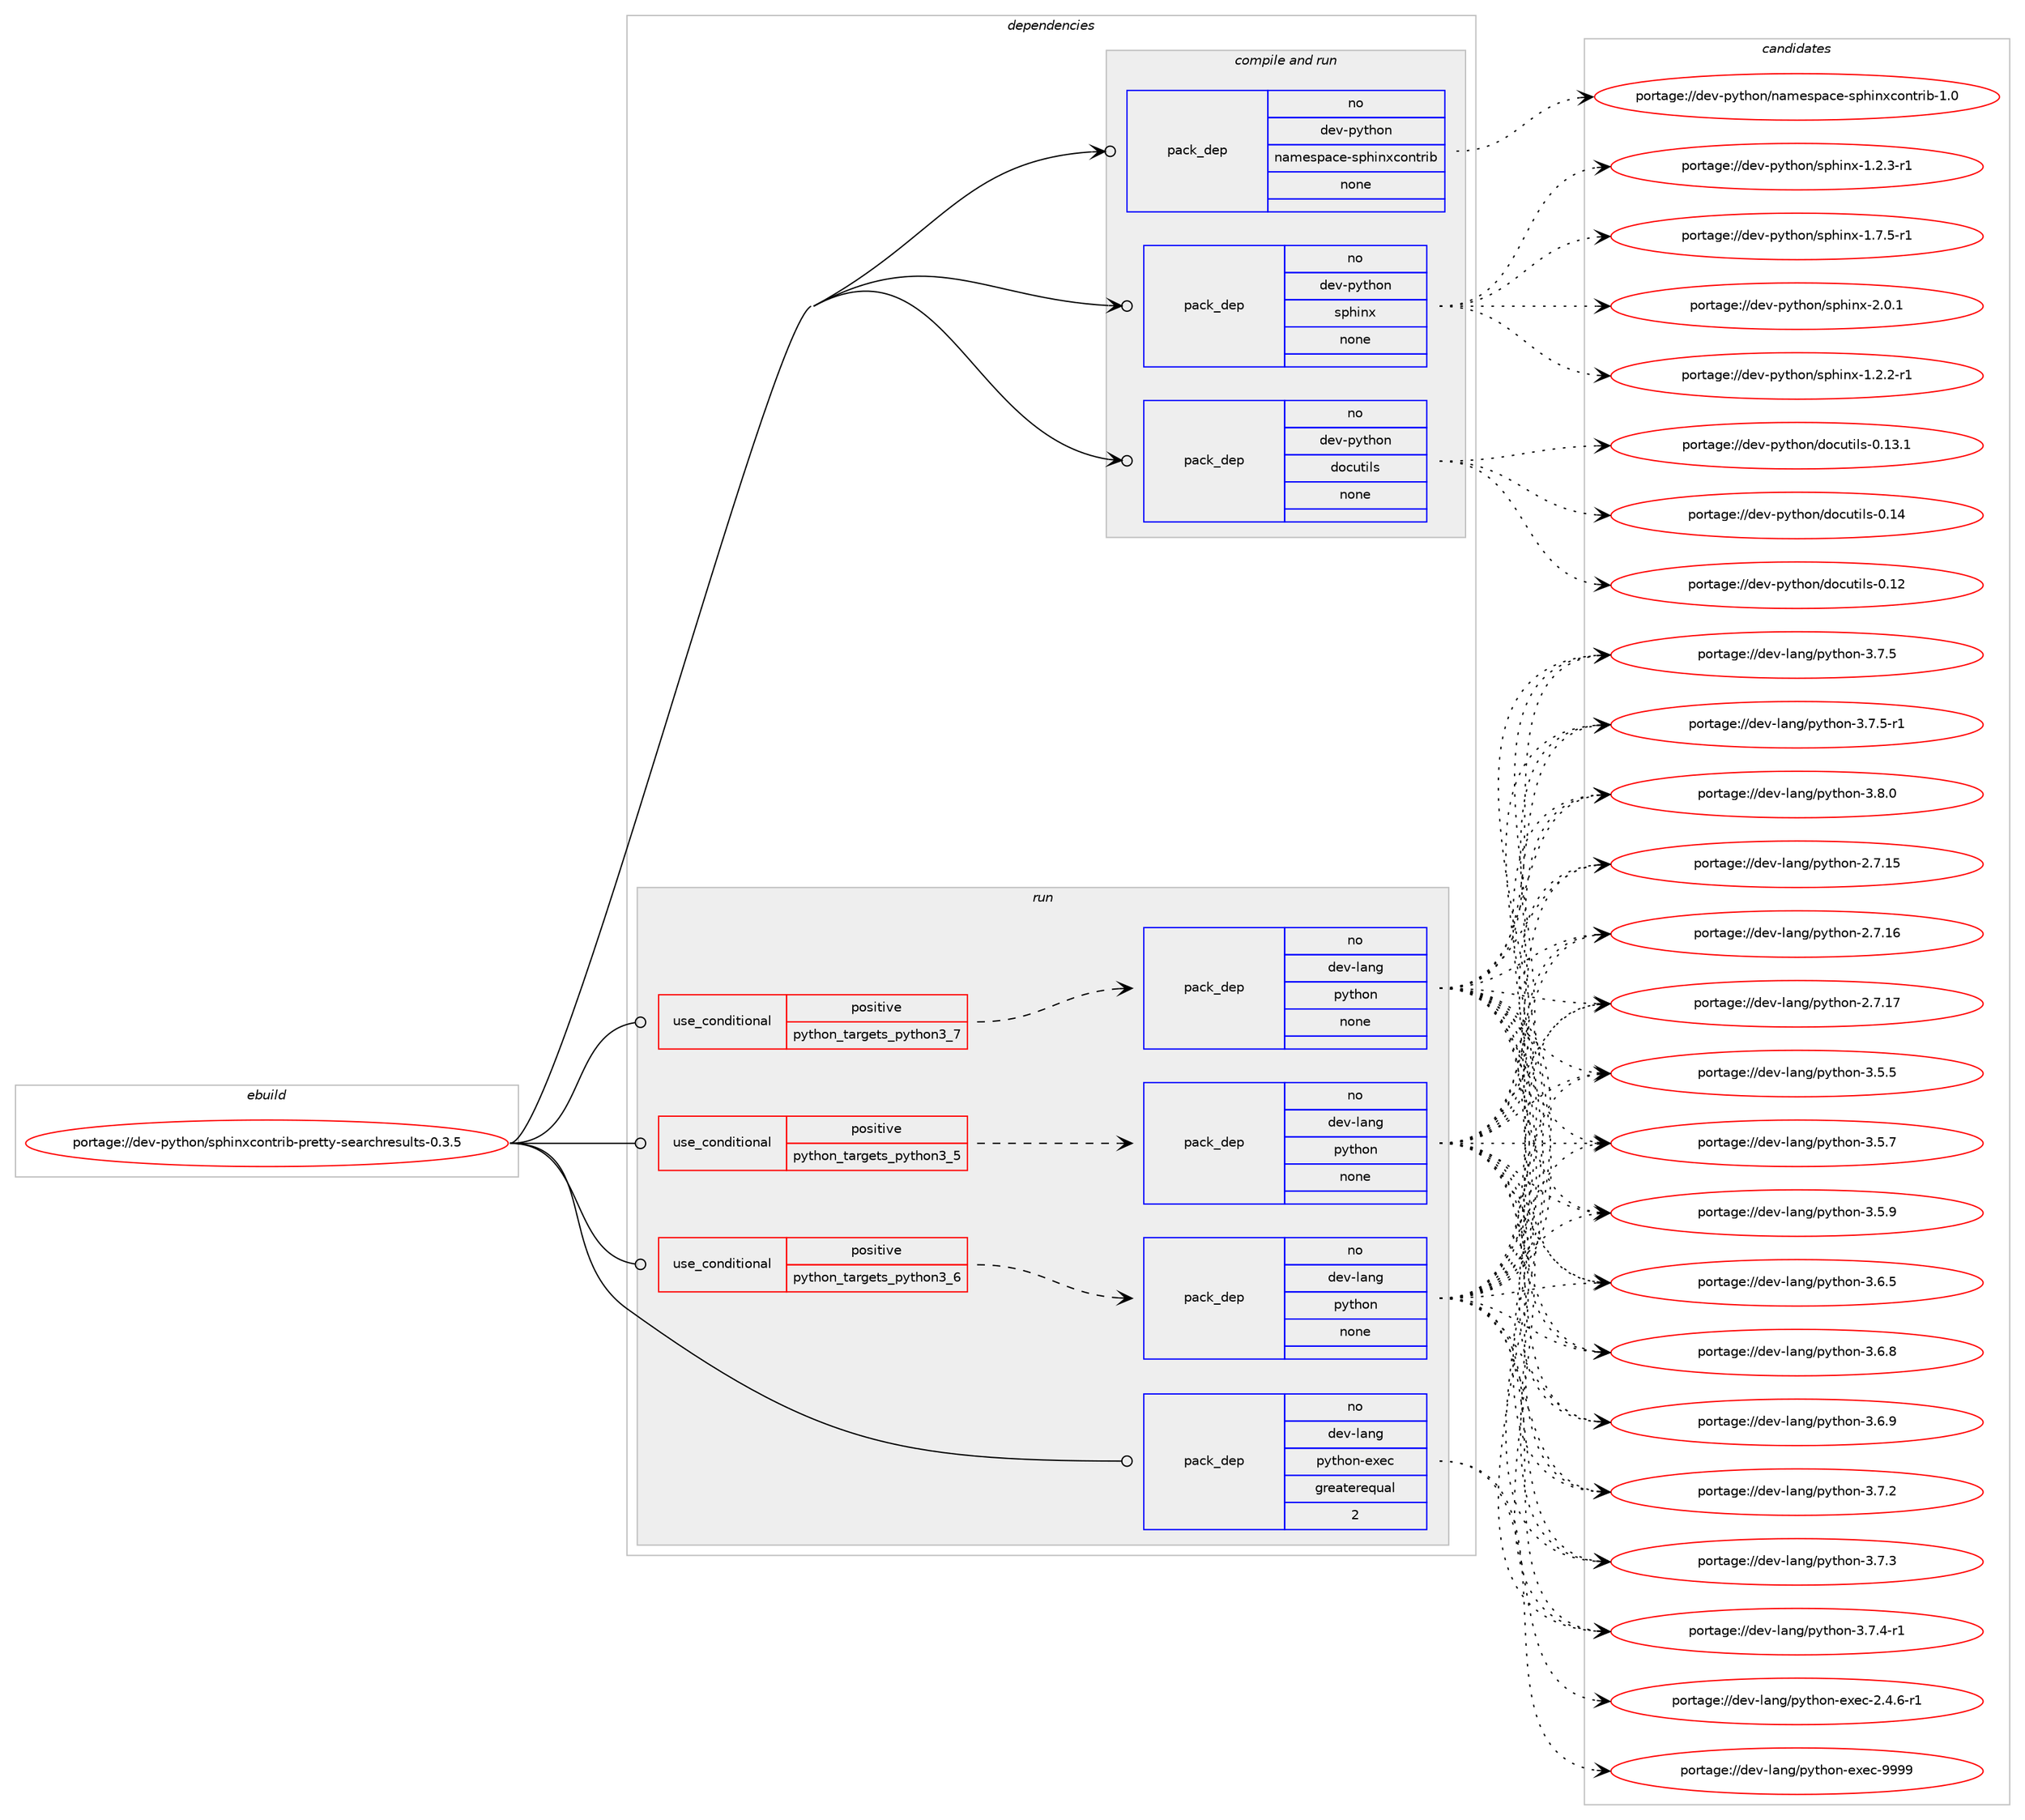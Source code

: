 digraph prolog {

# *************
# Graph options
# *************

newrank=true;
concentrate=true;
compound=true;
graph [rankdir=LR,fontname=Helvetica,fontsize=10,ranksep=1.5];#, ranksep=2.5, nodesep=0.2];
edge  [arrowhead=vee];
node  [fontname=Helvetica,fontsize=10];

# **********
# The ebuild
# **********

subgraph cluster_leftcol {
color=gray;
rank=same;
label=<<i>ebuild</i>>;
id [label="portage://dev-python/sphinxcontrib-pretty-searchresults-0.3.5", color=red, width=4, href="../dev-python/sphinxcontrib-pretty-searchresults-0.3.5.svg"];
}

# ****************
# The dependencies
# ****************

subgraph cluster_midcol {
color=gray;
label=<<i>dependencies</i>>;
subgraph cluster_compile {
fillcolor="#eeeeee";
style=filled;
label=<<i>compile</i>>;
}
subgraph cluster_compileandrun {
fillcolor="#eeeeee";
style=filled;
label=<<i>compile and run</i>>;
subgraph pack131013 {
dependency173497 [label=<<TABLE BORDER="0" CELLBORDER="1" CELLSPACING="0" CELLPADDING="4" WIDTH="220"><TR><TD ROWSPAN="6" CELLPADDING="30">pack_dep</TD></TR><TR><TD WIDTH="110">no</TD></TR><TR><TD>dev-python</TD></TR><TR><TD>docutils</TD></TR><TR><TD>none</TD></TR><TR><TD></TD></TR></TABLE>>, shape=none, color=blue];
}
id:e -> dependency173497:w [weight=20,style="solid",arrowhead="odotvee"];
subgraph pack131014 {
dependency173498 [label=<<TABLE BORDER="0" CELLBORDER="1" CELLSPACING="0" CELLPADDING="4" WIDTH="220"><TR><TD ROWSPAN="6" CELLPADDING="30">pack_dep</TD></TR><TR><TD WIDTH="110">no</TD></TR><TR><TD>dev-python</TD></TR><TR><TD>namespace-sphinxcontrib</TD></TR><TR><TD>none</TD></TR><TR><TD></TD></TR></TABLE>>, shape=none, color=blue];
}
id:e -> dependency173498:w [weight=20,style="solid",arrowhead="odotvee"];
subgraph pack131015 {
dependency173499 [label=<<TABLE BORDER="0" CELLBORDER="1" CELLSPACING="0" CELLPADDING="4" WIDTH="220"><TR><TD ROWSPAN="6" CELLPADDING="30">pack_dep</TD></TR><TR><TD WIDTH="110">no</TD></TR><TR><TD>dev-python</TD></TR><TR><TD>sphinx</TD></TR><TR><TD>none</TD></TR><TR><TD></TD></TR></TABLE>>, shape=none, color=blue];
}
id:e -> dependency173499:w [weight=20,style="solid",arrowhead="odotvee"];
}
subgraph cluster_run {
fillcolor="#eeeeee";
style=filled;
label=<<i>run</i>>;
subgraph cond39083 {
dependency173500 [label=<<TABLE BORDER="0" CELLBORDER="1" CELLSPACING="0" CELLPADDING="4"><TR><TD ROWSPAN="3" CELLPADDING="10">use_conditional</TD></TR><TR><TD>positive</TD></TR><TR><TD>python_targets_python3_5</TD></TR></TABLE>>, shape=none, color=red];
subgraph pack131016 {
dependency173501 [label=<<TABLE BORDER="0" CELLBORDER="1" CELLSPACING="0" CELLPADDING="4" WIDTH="220"><TR><TD ROWSPAN="6" CELLPADDING="30">pack_dep</TD></TR><TR><TD WIDTH="110">no</TD></TR><TR><TD>dev-lang</TD></TR><TR><TD>python</TD></TR><TR><TD>none</TD></TR><TR><TD></TD></TR></TABLE>>, shape=none, color=blue];
}
dependency173500:e -> dependency173501:w [weight=20,style="dashed",arrowhead="vee"];
}
id:e -> dependency173500:w [weight=20,style="solid",arrowhead="odot"];
subgraph cond39084 {
dependency173502 [label=<<TABLE BORDER="0" CELLBORDER="1" CELLSPACING="0" CELLPADDING="4"><TR><TD ROWSPAN="3" CELLPADDING="10">use_conditional</TD></TR><TR><TD>positive</TD></TR><TR><TD>python_targets_python3_6</TD></TR></TABLE>>, shape=none, color=red];
subgraph pack131017 {
dependency173503 [label=<<TABLE BORDER="0" CELLBORDER="1" CELLSPACING="0" CELLPADDING="4" WIDTH="220"><TR><TD ROWSPAN="6" CELLPADDING="30">pack_dep</TD></TR><TR><TD WIDTH="110">no</TD></TR><TR><TD>dev-lang</TD></TR><TR><TD>python</TD></TR><TR><TD>none</TD></TR><TR><TD></TD></TR></TABLE>>, shape=none, color=blue];
}
dependency173502:e -> dependency173503:w [weight=20,style="dashed",arrowhead="vee"];
}
id:e -> dependency173502:w [weight=20,style="solid",arrowhead="odot"];
subgraph cond39085 {
dependency173504 [label=<<TABLE BORDER="0" CELLBORDER="1" CELLSPACING="0" CELLPADDING="4"><TR><TD ROWSPAN="3" CELLPADDING="10">use_conditional</TD></TR><TR><TD>positive</TD></TR><TR><TD>python_targets_python3_7</TD></TR></TABLE>>, shape=none, color=red];
subgraph pack131018 {
dependency173505 [label=<<TABLE BORDER="0" CELLBORDER="1" CELLSPACING="0" CELLPADDING="4" WIDTH="220"><TR><TD ROWSPAN="6" CELLPADDING="30">pack_dep</TD></TR><TR><TD WIDTH="110">no</TD></TR><TR><TD>dev-lang</TD></TR><TR><TD>python</TD></TR><TR><TD>none</TD></TR><TR><TD></TD></TR></TABLE>>, shape=none, color=blue];
}
dependency173504:e -> dependency173505:w [weight=20,style="dashed",arrowhead="vee"];
}
id:e -> dependency173504:w [weight=20,style="solid",arrowhead="odot"];
subgraph pack131019 {
dependency173506 [label=<<TABLE BORDER="0" CELLBORDER="1" CELLSPACING="0" CELLPADDING="4" WIDTH="220"><TR><TD ROWSPAN="6" CELLPADDING="30">pack_dep</TD></TR><TR><TD WIDTH="110">no</TD></TR><TR><TD>dev-lang</TD></TR><TR><TD>python-exec</TD></TR><TR><TD>greaterequal</TD></TR><TR><TD>2</TD></TR></TABLE>>, shape=none, color=blue];
}
id:e -> dependency173506:w [weight=20,style="solid",arrowhead="odot"];
}
}

# **************
# The candidates
# **************

subgraph cluster_choices {
rank=same;
color=gray;
label=<<i>candidates</i>>;

subgraph choice131013 {
color=black;
nodesep=1;
choiceportage1001011184511212111610411111047100111991171161051081154548464950 [label="portage://dev-python/docutils-0.12", color=red, width=4,href="../dev-python/docutils-0.12.svg"];
choiceportage10010111845112121116104111110471001119911711610510811545484649514649 [label="portage://dev-python/docutils-0.13.1", color=red, width=4,href="../dev-python/docutils-0.13.1.svg"];
choiceportage1001011184511212111610411111047100111991171161051081154548464952 [label="portage://dev-python/docutils-0.14", color=red, width=4,href="../dev-python/docutils-0.14.svg"];
dependency173497:e -> choiceportage1001011184511212111610411111047100111991171161051081154548464950:w [style=dotted,weight="100"];
dependency173497:e -> choiceportage10010111845112121116104111110471001119911711610510811545484649514649:w [style=dotted,weight="100"];
dependency173497:e -> choiceportage1001011184511212111610411111047100111991171161051081154548464952:w [style=dotted,weight="100"];
}
subgraph choice131014 {
color=black;
nodesep=1;
choiceportage100101118451121211161041111104711097109101115112979910145115112104105110120991111101161141059845494648 [label="portage://dev-python/namespace-sphinxcontrib-1.0", color=red, width=4,href="../dev-python/namespace-sphinxcontrib-1.0.svg"];
dependency173498:e -> choiceportage100101118451121211161041111104711097109101115112979910145115112104105110120991111101161141059845494648:w [style=dotted,weight="100"];
}
subgraph choice131015 {
color=black;
nodesep=1;
choiceportage10010111845112121116104111110471151121041051101204549465046504511449 [label="portage://dev-python/sphinx-1.2.2-r1", color=red, width=4,href="../dev-python/sphinx-1.2.2-r1.svg"];
choiceportage10010111845112121116104111110471151121041051101204549465046514511449 [label="portage://dev-python/sphinx-1.2.3-r1", color=red, width=4,href="../dev-python/sphinx-1.2.3-r1.svg"];
choiceportage10010111845112121116104111110471151121041051101204549465546534511449 [label="portage://dev-python/sphinx-1.7.5-r1", color=red, width=4,href="../dev-python/sphinx-1.7.5-r1.svg"];
choiceportage1001011184511212111610411111047115112104105110120455046484649 [label="portage://dev-python/sphinx-2.0.1", color=red, width=4,href="../dev-python/sphinx-2.0.1.svg"];
dependency173499:e -> choiceportage10010111845112121116104111110471151121041051101204549465046504511449:w [style=dotted,weight="100"];
dependency173499:e -> choiceportage10010111845112121116104111110471151121041051101204549465046514511449:w [style=dotted,weight="100"];
dependency173499:e -> choiceportage10010111845112121116104111110471151121041051101204549465546534511449:w [style=dotted,weight="100"];
dependency173499:e -> choiceportage1001011184511212111610411111047115112104105110120455046484649:w [style=dotted,weight="100"];
}
subgraph choice131016 {
color=black;
nodesep=1;
choiceportage10010111845108971101034711212111610411111045504655464953 [label="portage://dev-lang/python-2.7.15", color=red, width=4,href="../dev-lang/python-2.7.15.svg"];
choiceportage10010111845108971101034711212111610411111045504655464954 [label="portage://dev-lang/python-2.7.16", color=red, width=4,href="../dev-lang/python-2.7.16.svg"];
choiceportage10010111845108971101034711212111610411111045504655464955 [label="portage://dev-lang/python-2.7.17", color=red, width=4,href="../dev-lang/python-2.7.17.svg"];
choiceportage100101118451089711010347112121116104111110455146534653 [label="portage://dev-lang/python-3.5.5", color=red, width=4,href="../dev-lang/python-3.5.5.svg"];
choiceportage100101118451089711010347112121116104111110455146534655 [label="portage://dev-lang/python-3.5.7", color=red, width=4,href="../dev-lang/python-3.5.7.svg"];
choiceportage100101118451089711010347112121116104111110455146534657 [label="portage://dev-lang/python-3.5.9", color=red, width=4,href="../dev-lang/python-3.5.9.svg"];
choiceportage100101118451089711010347112121116104111110455146544653 [label="portage://dev-lang/python-3.6.5", color=red, width=4,href="../dev-lang/python-3.6.5.svg"];
choiceportage100101118451089711010347112121116104111110455146544656 [label="portage://dev-lang/python-3.6.8", color=red, width=4,href="../dev-lang/python-3.6.8.svg"];
choiceportage100101118451089711010347112121116104111110455146544657 [label="portage://dev-lang/python-3.6.9", color=red, width=4,href="../dev-lang/python-3.6.9.svg"];
choiceportage100101118451089711010347112121116104111110455146554650 [label="portage://dev-lang/python-3.7.2", color=red, width=4,href="../dev-lang/python-3.7.2.svg"];
choiceportage100101118451089711010347112121116104111110455146554651 [label="portage://dev-lang/python-3.7.3", color=red, width=4,href="../dev-lang/python-3.7.3.svg"];
choiceportage1001011184510897110103471121211161041111104551465546524511449 [label="portage://dev-lang/python-3.7.4-r1", color=red, width=4,href="../dev-lang/python-3.7.4-r1.svg"];
choiceportage100101118451089711010347112121116104111110455146554653 [label="portage://dev-lang/python-3.7.5", color=red, width=4,href="../dev-lang/python-3.7.5.svg"];
choiceportage1001011184510897110103471121211161041111104551465546534511449 [label="portage://dev-lang/python-3.7.5-r1", color=red, width=4,href="../dev-lang/python-3.7.5-r1.svg"];
choiceportage100101118451089711010347112121116104111110455146564648 [label="portage://dev-lang/python-3.8.0", color=red, width=4,href="../dev-lang/python-3.8.0.svg"];
dependency173501:e -> choiceportage10010111845108971101034711212111610411111045504655464953:w [style=dotted,weight="100"];
dependency173501:e -> choiceportage10010111845108971101034711212111610411111045504655464954:w [style=dotted,weight="100"];
dependency173501:e -> choiceportage10010111845108971101034711212111610411111045504655464955:w [style=dotted,weight="100"];
dependency173501:e -> choiceportage100101118451089711010347112121116104111110455146534653:w [style=dotted,weight="100"];
dependency173501:e -> choiceportage100101118451089711010347112121116104111110455146534655:w [style=dotted,weight="100"];
dependency173501:e -> choiceportage100101118451089711010347112121116104111110455146534657:w [style=dotted,weight="100"];
dependency173501:e -> choiceportage100101118451089711010347112121116104111110455146544653:w [style=dotted,weight="100"];
dependency173501:e -> choiceportage100101118451089711010347112121116104111110455146544656:w [style=dotted,weight="100"];
dependency173501:e -> choiceportage100101118451089711010347112121116104111110455146544657:w [style=dotted,weight="100"];
dependency173501:e -> choiceportage100101118451089711010347112121116104111110455146554650:w [style=dotted,weight="100"];
dependency173501:e -> choiceportage100101118451089711010347112121116104111110455146554651:w [style=dotted,weight="100"];
dependency173501:e -> choiceportage1001011184510897110103471121211161041111104551465546524511449:w [style=dotted,weight="100"];
dependency173501:e -> choiceportage100101118451089711010347112121116104111110455146554653:w [style=dotted,weight="100"];
dependency173501:e -> choiceportage1001011184510897110103471121211161041111104551465546534511449:w [style=dotted,weight="100"];
dependency173501:e -> choiceportage100101118451089711010347112121116104111110455146564648:w [style=dotted,weight="100"];
}
subgraph choice131017 {
color=black;
nodesep=1;
choiceportage10010111845108971101034711212111610411111045504655464953 [label="portage://dev-lang/python-2.7.15", color=red, width=4,href="../dev-lang/python-2.7.15.svg"];
choiceportage10010111845108971101034711212111610411111045504655464954 [label="portage://dev-lang/python-2.7.16", color=red, width=4,href="../dev-lang/python-2.7.16.svg"];
choiceportage10010111845108971101034711212111610411111045504655464955 [label="portage://dev-lang/python-2.7.17", color=red, width=4,href="../dev-lang/python-2.7.17.svg"];
choiceportage100101118451089711010347112121116104111110455146534653 [label="portage://dev-lang/python-3.5.5", color=red, width=4,href="../dev-lang/python-3.5.5.svg"];
choiceportage100101118451089711010347112121116104111110455146534655 [label="portage://dev-lang/python-3.5.7", color=red, width=4,href="../dev-lang/python-3.5.7.svg"];
choiceportage100101118451089711010347112121116104111110455146534657 [label="portage://dev-lang/python-3.5.9", color=red, width=4,href="../dev-lang/python-3.5.9.svg"];
choiceportage100101118451089711010347112121116104111110455146544653 [label="portage://dev-lang/python-3.6.5", color=red, width=4,href="../dev-lang/python-3.6.5.svg"];
choiceportage100101118451089711010347112121116104111110455146544656 [label="portage://dev-lang/python-3.6.8", color=red, width=4,href="../dev-lang/python-3.6.8.svg"];
choiceportage100101118451089711010347112121116104111110455146544657 [label="portage://dev-lang/python-3.6.9", color=red, width=4,href="../dev-lang/python-3.6.9.svg"];
choiceportage100101118451089711010347112121116104111110455146554650 [label="portage://dev-lang/python-3.7.2", color=red, width=4,href="../dev-lang/python-3.7.2.svg"];
choiceportage100101118451089711010347112121116104111110455146554651 [label="portage://dev-lang/python-3.7.3", color=red, width=4,href="../dev-lang/python-3.7.3.svg"];
choiceportage1001011184510897110103471121211161041111104551465546524511449 [label="portage://dev-lang/python-3.7.4-r1", color=red, width=4,href="../dev-lang/python-3.7.4-r1.svg"];
choiceportage100101118451089711010347112121116104111110455146554653 [label="portage://dev-lang/python-3.7.5", color=red, width=4,href="../dev-lang/python-3.7.5.svg"];
choiceportage1001011184510897110103471121211161041111104551465546534511449 [label="portage://dev-lang/python-3.7.5-r1", color=red, width=4,href="../dev-lang/python-3.7.5-r1.svg"];
choiceportage100101118451089711010347112121116104111110455146564648 [label="portage://dev-lang/python-3.8.0", color=red, width=4,href="../dev-lang/python-3.8.0.svg"];
dependency173503:e -> choiceportage10010111845108971101034711212111610411111045504655464953:w [style=dotted,weight="100"];
dependency173503:e -> choiceportage10010111845108971101034711212111610411111045504655464954:w [style=dotted,weight="100"];
dependency173503:e -> choiceportage10010111845108971101034711212111610411111045504655464955:w [style=dotted,weight="100"];
dependency173503:e -> choiceportage100101118451089711010347112121116104111110455146534653:w [style=dotted,weight="100"];
dependency173503:e -> choiceportage100101118451089711010347112121116104111110455146534655:w [style=dotted,weight="100"];
dependency173503:e -> choiceportage100101118451089711010347112121116104111110455146534657:w [style=dotted,weight="100"];
dependency173503:e -> choiceportage100101118451089711010347112121116104111110455146544653:w [style=dotted,weight="100"];
dependency173503:e -> choiceportage100101118451089711010347112121116104111110455146544656:w [style=dotted,weight="100"];
dependency173503:e -> choiceportage100101118451089711010347112121116104111110455146544657:w [style=dotted,weight="100"];
dependency173503:e -> choiceportage100101118451089711010347112121116104111110455146554650:w [style=dotted,weight="100"];
dependency173503:e -> choiceportage100101118451089711010347112121116104111110455146554651:w [style=dotted,weight="100"];
dependency173503:e -> choiceportage1001011184510897110103471121211161041111104551465546524511449:w [style=dotted,weight="100"];
dependency173503:e -> choiceportage100101118451089711010347112121116104111110455146554653:w [style=dotted,weight="100"];
dependency173503:e -> choiceportage1001011184510897110103471121211161041111104551465546534511449:w [style=dotted,weight="100"];
dependency173503:e -> choiceportage100101118451089711010347112121116104111110455146564648:w [style=dotted,weight="100"];
}
subgraph choice131018 {
color=black;
nodesep=1;
choiceportage10010111845108971101034711212111610411111045504655464953 [label="portage://dev-lang/python-2.7.15", color=red, width=4,href="../dev-lang/python-2.7.15.svg"];
choiceportage10010111845108971101034711212111610411111045504655464954 [label="portage://dev-lang/python-2.7.16", color=red, width=4,href="../dev-lang/python-2.7.16.svg"];
choiceportage10010111845108971101034711212111610411111045504655464955 [label="portage://dev-lang/python-2.7.17", color=red, width=4,href="../dev-lang/python-2.7.17.svg"];
choiceportage100101118451089711010347112121116104111110455146534653 [label="portage://dev-lang/python-3.5.5", color=red, width=4,href="../dev-lang/python-3.5.5.svg"];
choiceportage100101118451089711010347112121116104111110455146534655 [label="portage://dev-lang/python-3.5.7", color=red, width=4,href="../dev-lang/python-3.5.7.svg"];
choiceportage100101118451089711010347112121116104111110455146534657 [label="portage://dev-lang/python-3.5.9", color=red, width=4,href="../dev-lang/python-3.5.9.svg"];
choiceportage100101118451089711010347112121116104111110455146544653 [label="portage://dev-lang/python-3.6.5", color=red, width=4,href="../dev-lang/python-3.6.5.svg"];
choiceportage100101118451089711010347112121116104111110455146544656 [label="portage://dev-lang/python-3.6.8", color=red, width=4,href="../dev-lang/python-3.6.8.svg"];
choiceportage100101118451089711010347112121116104111110455146544657 [label="portage://dev-lang/python-3.6.9", color=red, width=4,href="../dev-lang/python-3.6.9.svg"];
choiceportage100101118451089711010347112121116104111110455146554650 [label="portage://dev-lang/python-3.7.2", color=red, width=4,href="../dev-lang/python-3.7.2.svg"];
choiceportage100101118451089711010347112121116104111110455146554651 [label="portage://dev-lang/python-3.7.3", color=red, width=4,href="../dev-lang/python-3.7.3.svg"];
choiceportage1001011184510897110103471121211161041111104551465546524511449 [label="portage://dev-lang/python-3.7.4-r1", color=red, width=4,href="../dev-lang/python-3.7.4-r1.svg"];
choiceportage100101118451089711010347112121116104111110455146554653 [label="portage://dev-lang/python-3.7.5", color=red, width=4,href="../dev-lang/python-3.7.5.svg"];
choiceportage1001011184510897110103471121211161041111104551465546534511449 [label="portage://dev-lang/python-3.7.5-r1", color=red, width=4,href="../dev-lang/python-3.7.5-r1.svg"];
choiceportage100101118451089711010347112121116104111110455146564648 [label="portage://dev-lang/python-3.8.0", color=red, width=4,href="../dev-lang/python-3.8.0.svg"];
dependency173505:e -> choiceportage10010111845108971101034711212111610411111045504655464953:w [style=dotted,weight="100"];
dependency173505:e -> choiceportage10010111845108971101034711212111610411111045504655464954:w [style=dotted,weight="100"];
dependency173505:e -> choiceportage10010111845108971101034711212111610411111045504655464955:w [style=dotted,weight="100"];
dependency173505:e -> choiceportage100101118451089711010347112121116104111110455146534653:w [style=dotted,weight="100"];
dependency173505:e -> choiceportage100101118451089711010347112121116104111110455146534655:w [style=dotted,weight="100"];
dependency173505:e -> choiceportage100101118451089711010347112121116104111110455146534657:w [style=dotted,weight="100"];
dependency173505:e -> choiceportage100101118451089711010347112121116104111110455146544653:w [style=dotted,weight="100"];
dependency173505:e -> choiceportage100101118451089711010347112121116104111110455146544656:w [style=dotted,weight="100"];
dependency173505:e -> choiceportage100101118451089711010347112121116104111110455146544657:w [style=dotted,weight="100"];
dependency173505:e -> choiceportage100101118451089711010347112121116104111110455146554650:w [style=dotted,weight="100"];
dependency173505:e -> choiceportage100101118451089711010347112121116104111110455146554651:w [style=dotted,weight="100"];
dependency173505:e -> choiceportage1001011184510897110103471121211161041111104551465546524511449:w [style=dotted,weight="100"];
dependency173505:e -> choiceportage100101118451089711010347112121116104111110455146554653:w [style=dotted,weight="100"];
dependency173505:e -> choiceportage1001011184510897110103471121211161041111104551465546534511449:w [style=dotted,weight="100"];
dependency173505:e -> choiceportage100101118451089711010347112121116104111110455146564648:w [style=dotted,weight="100"];
}
subgraph choice131019 {
color=black;
nodesep=1;
choiceportage10010111845108971101034711212111610411111045101120101994550465246544511449 [label="portage://dev-lang/python-exec-2.4.6-r1", color=red, width=4,href="../dev-lang/python-exec-2.4.6-r1.svg"];
choiceportage10010111845108971101034711212111610411111045101120101994557575757 [label="portage://dev-lang/python-exec-9999", color=red, width=4,href="../dev-lang/python-exec-9999.svg"];
dependency173506:e -> choiceportage10010111845108971101034711212111610411111045101120101994550465246544511449:w [style=dotted,weight="100"];
dependency173506:e -> choiceportage10010111845108971101034711212111610411111045101120101994557575757:w [style=dotted,weight="100"];
}
}

}
